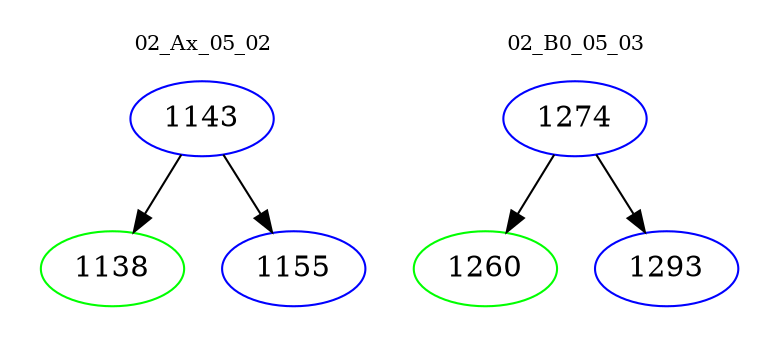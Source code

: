 digraph{
subgraph cluster_0 {
color = white
label = "02_Ax_05_02";
fontsize=10;
T0_1143 [label="1143", color="blue"]
T0_1143 -> T0_1138 [color="black"]
T0_1138 [label="1138", color="green"]
T0_1143 -> T0_1155 [color="black"]
T0_1155 [label="1155", color="blue"]
}
subgraph cluster_1 {
color = white
label = "02_B0_05_03";
fontsize=10;
T1_1274 [label="1274", color="blue"]
T1_1274 -> T1_1260 [color="black"]
T1_1260 [label="1260", color="green"]
T1_1274 -> T1_1293 [color="black"]
T1_1293 [label="1293", color="blue"]
}
}
